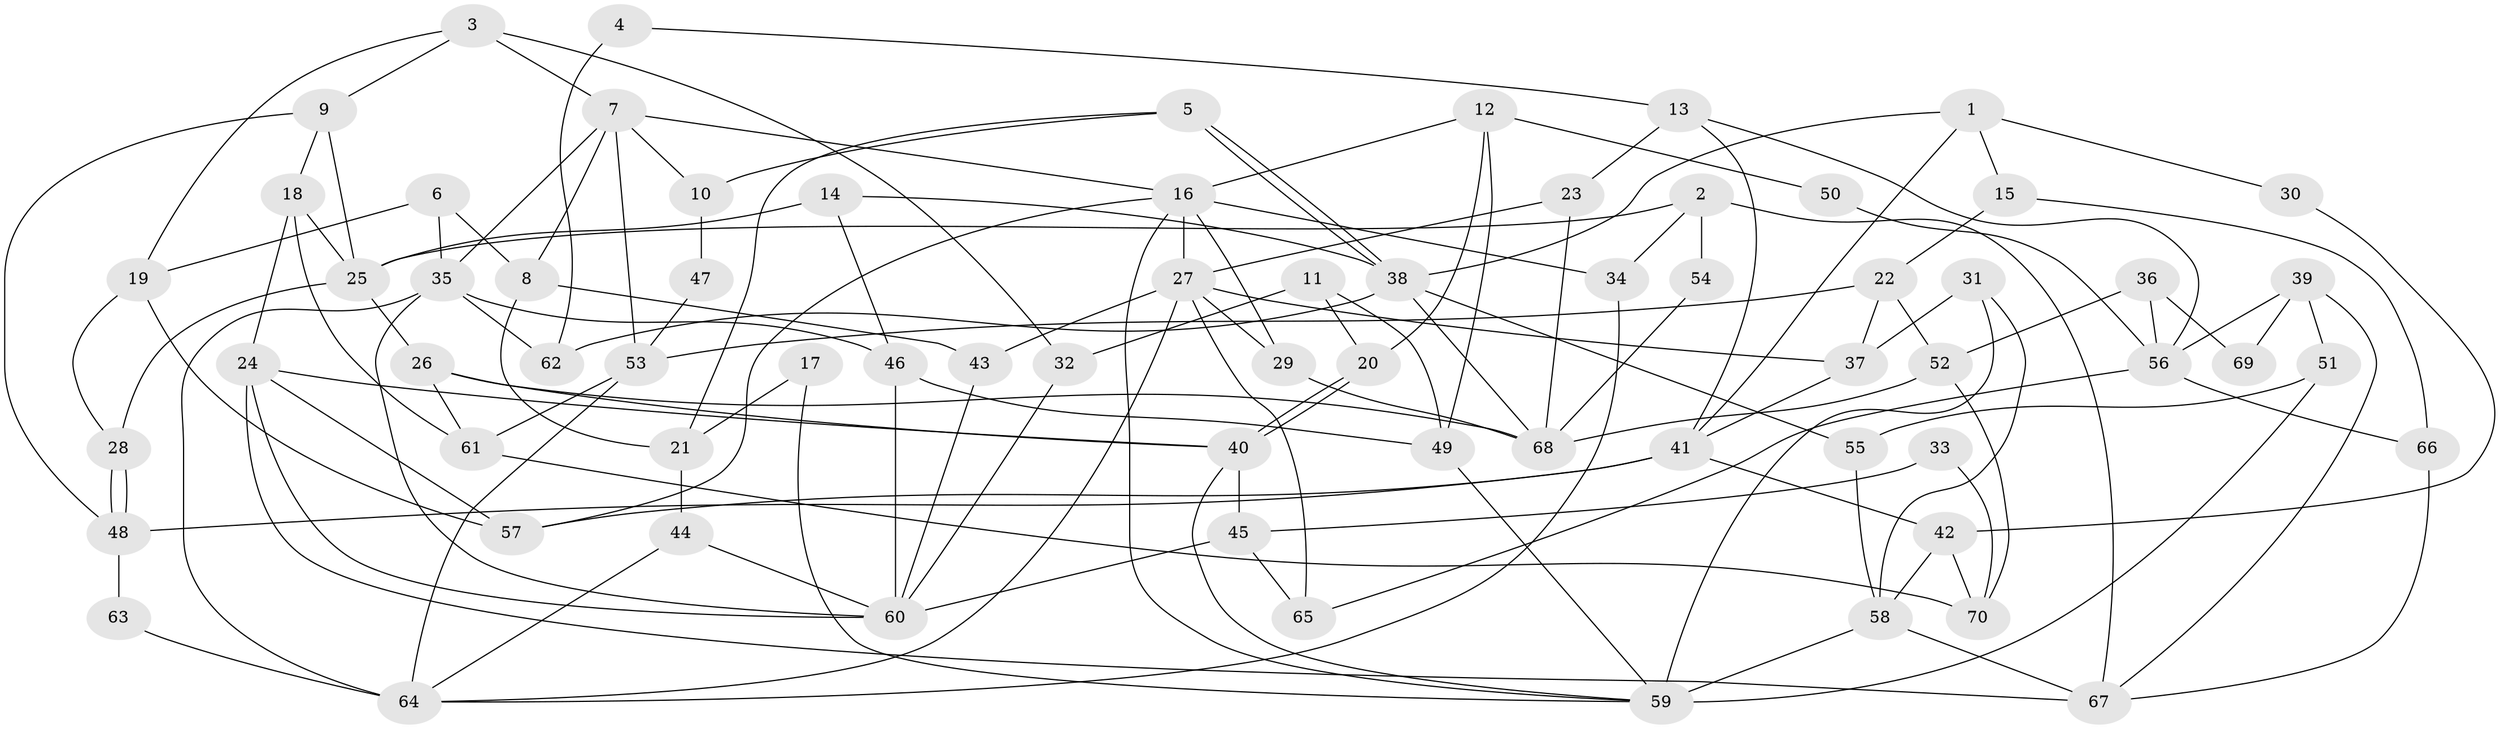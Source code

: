 // coarse degree distribution, {4: 0.125, 5: 0.225, 6: 0.275, 2: 0.125, 3: 0.1, 11: 0.025, 7: 0.025, 10: 0.025, 8: 0.05, 9: 0.025}
// Generated by graph-tools (version 1.1) at 2025/41/03/06/25 10:41:55]
// undirected, 70 vertices, 140 edges
graph export_dot {
graph [start="1"]
  node [color=gray90,style=filled];
  1;
  2;
  3;
  4;
  5;
  6;
  7;
  8;
  9;
  10;
  11;
  12;
  13;
  14;
  15;
  16;
  17;
  18;
  19;
  20;
  21;
  22;
  23;
  24;
  25;
  26;
  27;
  28;
  29;
  30;
  31;
  32;
  33;
  34;
  35;
  36;
  37;
  38;
  39;
  40;
  41;
  42;
  43;
  44;
  45;
  46;
  47;
  48;
  49;
  50;
  51;
  52;
  53;
  54;
  55;
  56;
  57;
  58;
  59;
  60;
  61;
  62;
  63;
  64;
  65;
  66;
  67;
  68;
  69;
  70;
  1 -- 41;
  1 -- 38;
  1 -- 15;
  1 -- 30;
  2 -- 25;
  2 -- 67;
  2 -- 34;
  2 -- 54;
  3 -- 7;
  3 -- 9;
  3 -- 19;
  3 -- 32;
  4 -- 62;
  4 -- 13;
  5 -- 38;
  5 -- 38;
  5 -- 21;
  5 -- 10;
  6 -- 35;
  6 -- 19;
  6 -- 8;
  7 -- 8;
  7 -- 35;
  7 -- 10;
  7 -- 16;
  7 -- 53;
  8 -- 43;
  8 -- 21;
  9 -- 25;
  9 -- 48;
  9 -- 18;
  10 -- 47;
  11 -- 20;
  11 -- 32;
  11 -- 49;
  12 -- 16;
  12 -- 49;
  12 -- 20;
  12 -- 50;
  13 -- 41;
  13 -- 23;
  13 -- 56;
  14 -- 38;
  14 -- 46;
  14 -- 25;
  15 -- 66;
  15 -- 22;
  16 -- 34;
  16 -- 27;
  16 -- 29;
  16 -- 57;
  16 -- 59;
  17 -- 59;
  17 -- 21;
  18 -- 25;
  18 -- 24;
  18 -- 61;
  19 -- 57;
  19 -- 28;
  20 -- 40;
  20 -- 40;
  21 -- 44;
  22 -- 52;
  22 -- 37;
  22 -- 53;
  23 -- 27;
  23 -- 68;
  24 -- 40;
  24 -- 57;
  24 -- 60;
  24 -- 67;
  25 -- 28;
  25 -- 26;
  26 -- 61;
  26 -- 40;
  26 -- 68;
  27 -- 64;
  27 -- 29;
  27 -- 37;
  27 -- 43;
  27 -- 65;
  28 -- 48;
  28 -- 48;
  29 -- 68;
  30 -- 42;
  31 -- 59;
  31 -- 37;
  31 -- 58;
  32 -- 60;
  33 -- 70;
  33 -- 45;
  34 -- 64;
  35 -- 46;
  35 -- 60;
  35 -- 62;
  35 -- 64;
  36 -- 52;
  36 -- 56;
  36 -- 69;
  37 -- 41;
  38 -- 68;
  38 -- 55;
  38 -- 62;
  39 -- 67;
  39 -- 51;
  39 -- 56;
  39 -- 69;
  40 -- 45;
  40 -- 59;
  41 -- 57;
  41 -- 42;
  41 -- 48;
  42 -- 58;
  42 -- 70;
  43 -- 60;
  44 -- 64;
  44 -- 60;
  45 -- 65;
  45 -- 60;
  46 -- 60;
  46 -- 49;
  47 -- 53;
  48 -- 63;
  49 -- 59;
  50 -- 56;
  51 -- 59;
  51 -- 55;
  52 -- 70;
  52 -- 68;
  53 -- 61;
  53 -- 64;
  54 -- 68;
  55 -- 58;
  56 -- 65;
  56 -- 66;
  58 -- 59;
  58 -- 67;
  61 -- 70;
  63 -- 64;
  66 -- 67;
}
